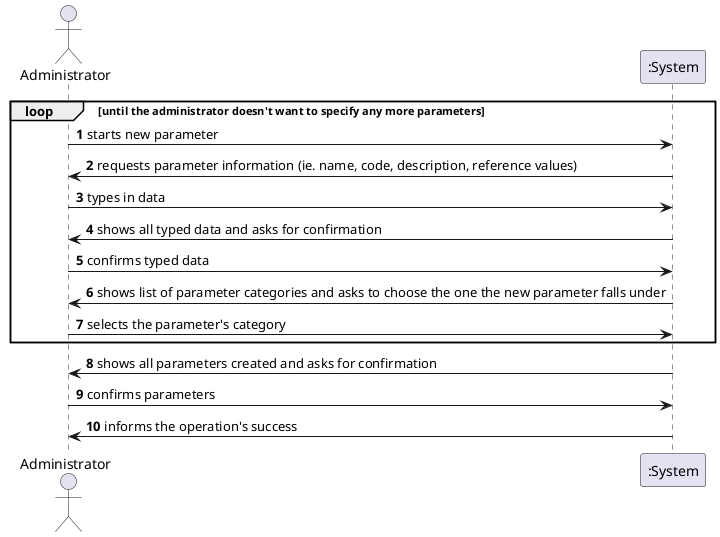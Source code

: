 @startuml

autonumber

actor Administrator

loop until the administrator doesn't want to specify any more parameters
Administrator -> ":System": starts new parameter
":System" -> Administrator: requests parameter information (ie. name, code, description, reference values)
Administrator -> ":System": types in data
":System" -> Administrator: shows all typed data and asks for confirmation
Administrator -> ":System": confirms typed data
":System" -> Administrator: shows list of parameter categories and asks to choose the one the new parameter falls under
Administrator -> ":System": selects the parameter's category
end loop
":System" -> Administrator: shows all parameters created and asks for confirmation
Administrator -> ":System": confirms parameters
":System" -> Administrator: informs the operation's success

@enduml